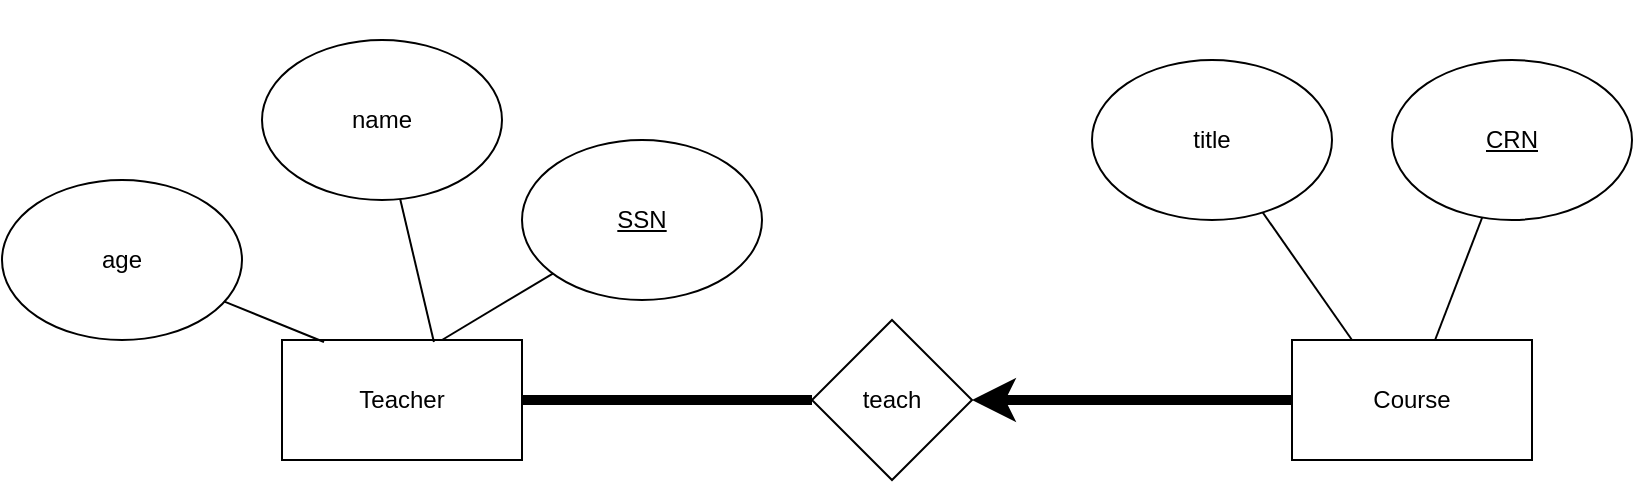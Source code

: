 <mxfile version="21.0.8" type="google"><diagram name="Page-1" id="K4HtRUKQjQeQWxEKmsCT"><mxGraphModel grid="1" page="1" gridSize="10" guides="1" tooltips="1" connect="1" arrows="1" fold="1" pageScale="1" pageWidth="850" pageHeight="1100" math="0" shadow="0"><root><mxCell id="0"/><mxCell id="1" parent="0"/><mxCell id="B-5YwsLGJ3DKKMYvdval-15" value="teach" style="rhombus;whiteSpace=wrap;html=1;" vertex="1" parent="1"><mxGeometry x="-210" y="270" width="80" height="80" as="geometry"/></mxCell><mxCell id="B-5YwsLGJ3DKKMYvdval-16" value="" style="group" connectable="0" vertex="1" parent="1"><mxGeometry x="-615" y="110" width="380" height="230" as="geometry"/></mxCell><mxCell id="B-5YwsLGJ3DKKMYvdval-17" value="Teacher" style="rounded=0;whiteSpace=wrap;html=1;" vertex="1" parent="B-5YwsLGJ3DKKMYvdval-16"><mxGeometry x="140" y="170" width="120" height="60" as="geometry"/></mxCell><mxCell id="B-5YwsLGJ3DKKMYvdval-18" value="age" style="ellipse;whiteSpace=wrap;html=1;" vertex="1" parent="B-5YwsLGJ3DKKMYvdval-16"><mxGeometry y="90" width="120" height="80" as="geometry"/></mxCell><mxCell id="B-5YwsLGJ3DKKMYvdval-21" value="&lt;u&gt;SSN&lt;/u&gt;" style="ellipse;whiteSpace=wrap;html=1;" vertex="1" parent="B-5YwsLGJ3DKKMYvdval-16"><mxGeometry x="260" y="70" width="120" height="80" as="geometry"/></mxCell><mxCell id="B-5YwsLGJ3DKKMYvdval-22" value="name" style="ellipse;whiteSpace=wrap;html=1;" vertex="1" parent="B-5YwsLGJ3DKKMYvdval-16"><mxGeometry x="130" y="20" width="120" height="80" as="geometry"/></mxCell><mxCell id="B-5YwsLGJ3DKKMYvdval-23" value="" style="endArrow=none;html=1;rounded=0;" edge="1" parent="B-5YwsLGJ3DKKMYvdval-16" target="B-5YwsLGJ3DKKMYvdval-21"><mxGeometry width="50" height="50" relative="1" as="geometry"><mxPoint x="220" y="170" as="sourcePoint"/><mxPoint x="270" y="120" as="targetPoint"/></mxGeometry></mxCell><mxCell id="B-5YwsLGJ3DKKMYvdval-24" value="" style="endArrow=none;html=1;rounded=0;exitX=0.633;exitY=0.017;exitDx=0;exitDy=0;exitPerimeter=0;" edge="1" parent="B-5YwsLGJ3DKKMYvdval-16" source="B-5YwsLGJ3DKKMYvdval-17" target="B-5YwsLGJ3DKKMYvdval-22"><mxGeometry width="50" height="50" relative="1" as="geometry"><mxPoint x="200" y="150" as="sourcePoint"/><mxPoint x="250" y="100" as="targetPoint"/></mxGeometry></mxCell><mxCell id="B-5YwsLGJ3DKKMYvdval-27" value="" style="endArrow=none;html=1;rounded=0;exitX=0.175;exitY=0.017;exitDx=0;exitDy=0;exitPerimeter=0;" edge="1" parent="B-5YwsLGJ3DKKMYvdval-16" source="B-5YwsLGJ3DKKMYvdval-17" target="B-5YwsLGJ3DKKMYvdval-18"><mxGeometry width="50" height="50" relative="1" as="geometry"><mxPoint x="240" as="sourcePoint"/><mxPoint x="290" y="-50" as="targetPoint"/></mxGeometry></mxCell><mxCell id="B-5YwsLGJ3DKKMYvdval-29" value="" style="endArrow=classic;html=1;rounded=0;strokeWidth=5;" edge="1" parent="1" source="B-5YwsLGJ3DKKMYvdval-4" target="B-5YwsLGJ3DKKMYvdval-15"><mxGeometry width="50" height="50" relative="1" as="geometry"><mxPoint x="82" y="360" as="sourcePoint"/><mxPoint x="-98" y="502" as="targetPoint"/></mxGeometry></mxCell><mxCell id="B-5YwsLGJ3DKKMYvdval-2" value="&lt;div&gt;&lt;u&gt;CRN&lt;/u&gt;&lt;/div&gt;" style="ellipse;whiteSpace=wrap;html=1;" vertex="1" parent="1"><mxGeometry x="80" y="140" width="120" height="80" as="geometry"/></mxCell><mxCell id="B-5YwsLGJ3DKKMYvdval-4" value="&lt;div&gt;Course&lt;/div&gt;" style="rounded=0;whiteSpace=wrap;html=1;" vertex="1" parent="1"><mxGeometry x="30" y="280" width="120" height="60" as="geometry"/></mxCell><mxCell id="B-5YwsLGJ3DKKMYvdval-5" value="&lt;div&gt;title&lt;/div&gt;" style="ellipse;whiteSpace=wrap;html=1;" vertex="1" parent="1"><mxGeometry x="-70" y="140" width="120" height="80" as="geometry"/></mxCell><mxCell id="B-5YwsLGJ3DKKMYvdval-7" value="" style="endArrow=none;html=1;rounded=0;entryX=0.25;entryY=0;entryDx=0;entryDy=0;" edge="1" parent="1" source="B-5YwsLGJ3DKKMYvdval-5" target="B-5YwsLGJ3DKKMYvdval-4"><mxGeometry width="50" height="50" relative="1" as="geometry"><mxPoint x="-20" y="290" as="sourcePoint"/><mxPoint x="30" y="240" as="targetPoint"/></mxGeometry></mxCell><mxCell id="B-5YwsLGJ3DKKMYvdval-8" value="" style="endArrow=none;html=1;rounded=0;" edge="1" parent="1" source="B-5YwsLGJ3DKKMYvdval-4" target="B-5YwsLGJ3DKKMYvdval-2"><mxGeometry width="50" height="50" relative="1" as="geometry"><mxPoint x="50" y="290" as="sourcePoint"/><mxPoint x="100" y="240" as="targetPoint"/></mxGeometry></mxCell><mxCell id="5W4E4VhO4_cakgVSM869-1" value="" style="endArrow=none;html=1;rounded=0;strokeWidth=5;" edge="1" parent="1" source="B-5YwsLGJ3DKKMYvdval-17" target="B-5YwsLGJ3DKKMYvdval-15"><mxGeometry width="50" height="50" relative="1" as="geometry"><mxPoint x="-300" y="400" as="sourcePoint"/><mxPoint x="-250" y="350" as="targetPoint"/></mxGeometry></mxCell></root></mxGraphModel></diagram></mxfile>